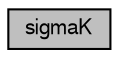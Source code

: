 digraph G
{
  bgcolor="transparent";
  edge [fontname="FreeSans",fontsize="10",labelfontname="FreeSans",labelfontsize="10"];
  node [fontname="FreeSans",fontsize="10",shape=record];
  rankdir=LR;
  Node1 [label="sigmaK",height=0.2,width=0.4,color="black", fillcolor="grey75", style="filled" fontcolor="black"];
}
